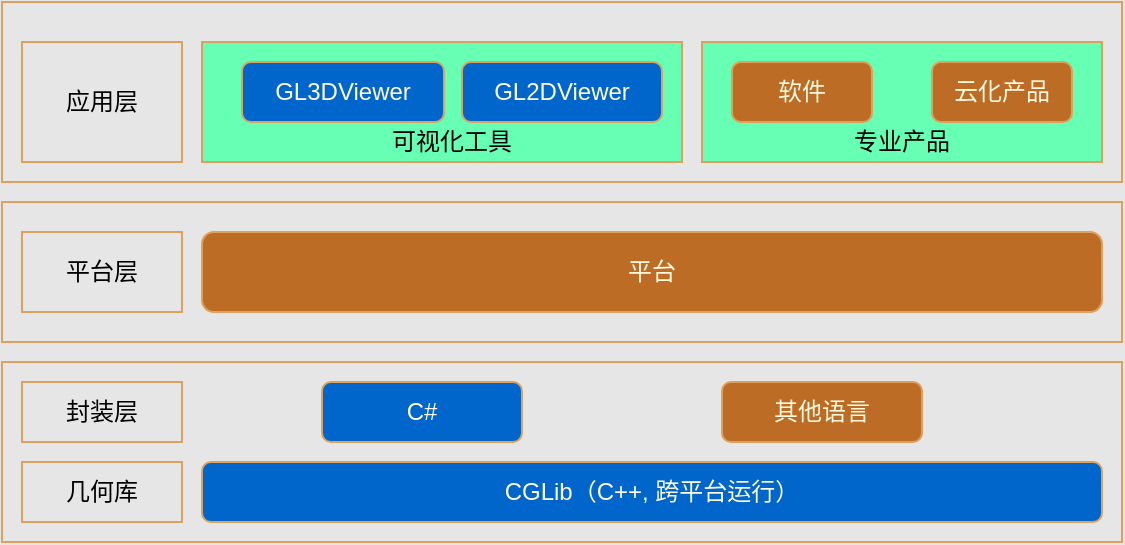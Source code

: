 <mxfile version="13.9.9" type="device"><diagram id="7QIxCXEbd-uJbO_rZd-7" name="第 1 页"><mxGraphModel dx="1024" dy="592" grid="1" gridSize="10" guides="1" tooltips="1" connect="1" arrows="1" fold="1" page="1" pageScale="1" pageWidth="827" pageHeight="1169" background="#E6E6E6" math="0" shadow="0"><root><mxCell id="0"/><mxCell id="1" parent="0"/><mxCell id="Wrgi-X6DsugDy8gbjurx-20" value="" style="rounded=0;whiteSpace=wrap;html=1;sketch=0;strokeColor=#DDA15E;fontColor=#FEFAE0;fillColor=none;" vertex="1" parent="1"><mxGeometry x="110" y="100" width="560" height="90" as="geometry"/></mxCell><mxCell id="Wrgi-X6DsugDy8gbjurx-18" value="" style="rounded=0;whiteSpace=wrap;html=1;sketch=0;strokeColor=#DDA15E;fontColor=#FEFAE0;fillColor=#66FFB3;" vertex="1" parent="1"><mxGeometry x="460" y="120" width="200" height="60" as="geometry"/></mxCell><mxCell id="Wrgi-X6DsugDy8gbjurx-16" value="" style="rounded=0;whiteSpace=wrap;html=1;sketch=0;strokeColor=#DDA15E;fontColor=#FEFAE0;fillColor=#66FFB3;" vertex="1" parent="1"><mxGeometry x="210" y="120" width="240" height="60" as="geometry"/></mxCell><mxCell id="Wrgi-X6DsugDy8gbjurx-15" value="" style="rounded=0;whiteSpace=wrap;html=1;sketch=0;strokeColor=#DDA15E;fontColor=#FEFAE0;fillColor=none;" vertex="1" parent="1"><mxGeometry x="110" y="200" width="560" height="70" as="geometry"/></mxCell><mxCell id="Wrgi-X6DsugDy8gbjurx-14" value="" style="rounded=0;whiteSpace=wrap;html=1;sketch=0;strokeColor=#DDA15E;fontColor=#FEFAE0;fillColor=none;" vertex="1" parent="1"><mxGeometry x="110" y="280" width="560" height="90" as="geometry"/></mxCell><mxCell id="Wrgi-X6DsugDy8gbjurx-9" value="几何库" style="rounded=0;whiteSpace=wrap;html=1;sketch=0;strokeColor=#DDA15E;fillColor=none;" vertex="1" parent="1"><mxGeometry x="120" y="330" width="80" height="30" as="geometry"/></mxCell><mxCell id="Wrgi-X6DsugDy8gbjurx-1" value="CGLib（C++, 跨平台运行）" style="rounded=1;whiteSpace=wrap;html=1;strokeColor=#DDA15E;fontColor=#FEFAE0;fillColor=#0066CC;" vertex="1" parent="1"><mxGeometry x="210" y="330" width="450" height="30" as="geometry"/></mxCell><mxCell id="Wrgi-X6DsugDy8gbjurx-2" value="C#" style="rounded=1;whiteSpace=wrap;html=1;strokeColor=#DDA15E;fontColor=#FEFAE0;fillColor=#0066CC;" vertex="1" parent="1"><mxGeometry x="270" y="290" width="100" height="30" as="geometry"/></mxCell><mxCell id="Wrgi-X6DsugDy8gbjurx-3" value="GL3DViewer" style="rounded=1;whiteSpace=wrap;html=1;strokeColor=#DDA15E;fontColor=#FEFAE0;fillColor=#0066CC;" vertex="1" parent="1"><mxGeometry x="230" y="130" width="101" height="30" as="geometry"/></mxCell><mxCell id="Wrgi-X6DsugDy8gbjurx-4" value="GL2DViewer" style="rounded=1;whiteSpace=wrap;html=1;strokeColor=#DDA15E;fontColor=#FEFAE0;fillColor=#0066CC;" vertex="1" parent="1"><mxGeometry x="340" y="130" width="100" height="30" as="geometry"/></mxCell><mxCell id="Wrgi-X6DsugDy8gbjurx-6" value="平台" style="rounded=1;whiteSpace=wrap;html=1;sketch=0;fillColor=#BC6C25;strokeColor=#DDA15E;fontColor=#FEFAE0;" vertex="1" parent="1"><mxGeometry x="210" y="215" width="450" height="40" as="geometry"/></mxCell><mxCell id="Wrgi-X6DsugDy8gbjurx-7" value="软件" style="rounded=1;whiteSpace=wrap;html=1;sketch=0;fillColor=#BC6C25;strokeColor=#DDA15E;fontColor=#FEFAE0;" vertex="1" parent="1"><mxGeometry x="475" y="130" width="70" height="30" as="geometry"/></mxCell><mxCell id="Wrgi-X6DsugDy8gbjurx-8" value="云化产品" style="rounded=1;whiteSpace=wrap;html=1;sketch=0;fillColor=#BC6C25;strokeColor=#DDA15E;fontColor=#FEFAE0;" vertex="1" parent="1"><mxGeometry x="575" y="130" width="70" height="30" as="geometry"/></mxCell><mxCell id="Wrgi-X6DsugDy8gbjurx-10" value="封装层" style="rounded=0;whiteSpace=wrap;html=1;sketch=0;strokeColor=#DDA15E;fillColor=none;" vertex="1" parent="1"><mxGeometry x="120" y="290" width="80" height="30" as="geometry"/></mxCell><mxCell id="Wrgi-X6DsugDy8gbjurx-11" value="平台层" style="rounded=0;whiteSpace=wrap;html=1;sketch=0;strokeColor=#DDA15E;fillColor=none;" vertex="1" parent="1"><mxGeometry x="120" y="215" width="80" height="40" as="geometry"/></mxCell><mxCell id="Wrgi-X6DsugDy8gbjurx-12" value="应用层" style="rounded=0;whiteSpace=wrap;html=1;sketch=0;strokeColor=#DDA15E;fillColor=none;" vertex="1" parent="1"><mxGeometry x="120" y="120" width="80" height="60" as="geometry"/></mxCell><mxCell id="Wrgi-X6DsugDy8gbjurx-17" value="&lt;font color=&quot;#000000&quot;&gt;可视化工具&lt;/font&gt;" style="text;html=1;strokeColor=none;fillColor=none;align=center;verticalAlign=middle;whiteSpace=wrap;rounded=0;sketch=0;fontColor=#FEFAE0;" vertex="1" parent="1"><mxGeometry x="295" y="160" width="80" height="20" as="geometry"/></mxCell><mxCell id="Wrgi-X6DsugDy8gbjurx-19" value="&lt;font color=&quot;#000000&quot;&gt;专业产品&lt;/font&gt;" style="text;html=1;strokeColor=none;fillColor=none;align=center;verticalAlign=middle;whiteSpace=wrap;rounded=0;sketch=0;fontColor=#FEFAE0;" vertex="1" parent="1"><mxGeometry x="520" y="160" width="80" height="20" as="geometry"/></mxCell><mxCell id="Wrgi-X6DsugDy8gbjurx-21" value="其他语言" style="rounded=1;whiteSpace=wrap;html=1;fillColor=#BC6C25;strokeColor=#DDA15E;fontColor=#FEFAE0;" vertex="1" parent="1"><mxGeometry x="470" y="290" width="100" height="30" as="geometry"/></mxCell></root></mxGraphModel></diagram></mxfile>